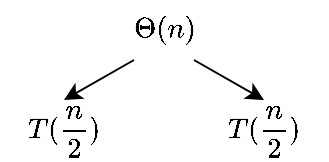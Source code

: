 <mxfile version="16.0.2" type="device" pages="7"><diagram id="eULDcC-PPOYW7Kq7EeA8" name="recursion_1"><mxGraphModel dx="1422" dy="865" grid="1" gridSize="10" guides="1" tooltips="1" connect="1" arrows="1" fold="1" page="1" pageScale="1" pageWidth="827" pageHeight="1169" math="1" shadow="0"><root><mxCell id="0"/><mxCell id="1" parent="0"/><mxCell id="oDyiZOtI8jRvWuQ1-8w3-6" style="rounded=0;orthogonalLoop=1;jettySize=auto;html=1;exitX=0.75;exitY=1;exitDx=0;exitDy=0;entryX=0.5;entryY=0;entryDx=0;entryDy=0;" parent="1" source="oDyiZOtI8jRvWuQ1-8w3-1" target="oDyiZOtI8jRvWuQ1-8w3-3" edge="1"><mxGeometry relative="1" as="geometry"/></mxCell><mxCell id="oDyiZOtI8jRvWuQ1-8w3-7" style="edgeStyle=none;rounded=0;orthogonalLoop=1;jettySize=auto;html=1;exitX=0.25;exitY=1;exitDx=0;exitDy=0;entryX=0.5;entryY=0;entryDx=0;entryDy=0;" parent="1" source="oDyiZOtI8jRvWuQ1-8w3-1" target="oDyiZOtI8jRvWuQ1-8w3-2" edge="1"><mxGeometry relative="1" as="geometry"/></mxCell><mxCell id="oDyiZOtI8jRvWuQ1-8w3-1" value="$$\Theta(n)$$" style="text;html=1;strokeColor=none;fillColor=none;align=center;verticalAlign=middle;whiteSpace=wrap;rounded=0;" parent="1" vertex="1"><mxGeometry x="310" y="90" width="60" height="30" as="geometry"/></mxCell><mxCell id="oDyiZOtI8jRvWuQ1-8w3-2" value="$$T(\frac{n}{2})$$" style="text;html=1;strokeColor=none;fillColor=none;align=center;verticalAlign=middle;whiteSpace=wrap;rounded=0;" parent="1" vertex="1"><mxGeometry x="260" y="140" width="60" height="30" as="geometry"/></mxCell><mxCell id="oDyiZOtI8jRvWuQ1-8w3-3" value="$$T(\frac{n}{2})$$" style="text;html=1;strokeColor=none;fillColor=none;align=center;verticalAlign=middle;whiteSpace=wrap;rounded=0;" parent="1" vertex="1"><mxGeometry x="360" y="140" width="60" height="30" as="geometry"/></mxCell></root></mxGraphModel></diagram><diagram id="kZJt_o7pkf3OucS9Us40" name="recursion_2"><mxGraphModel dx="1422" dy="865" grid="1" gridSize="10" guides="1" tooltips="1" connect="1" arrows="1" fold="1" page="1" pageScale="1" pageWidth="827" pageHeight="1169" math="1" shadow="0"><root><mxCell id="N1FeaQwmTI1S755GZsWO-0"/><mxCell id="N1FeaQwmTI1S755GZsWO-1" parent="N1FeaQwmTI1S755GZsWO-0"/><mxCell id="N1FeaQwmTI1S755GZsWO-2" style="rounded=0;orthogonalLoop=1;jettySize=auto;html=1;exitX=0.75;exitY=1;exitDx=0;exitDy=0;entryX=0.5;entryY=0;entryDx=0;entryDy=0;" parent="N1FeaQwmTI1S755GZsWO-1" source="N1FeaQwmTI1S755GZsWO-4" edge="1"><mxGeometry relative="1" as="geometry"><mxPoint x="390" y="140" as="targetPoint"/></mxGeometry></mxCell><mxCell id="N1FeaQwmTI1S755GZsWO-3" style="edgeStyle=none;rounded=0;orthogonalLoop=1;jettySize=auto;html=1;exitX=0.25;exitY=1;exitDx=0;exitDy=0;entryX=0.5;entryY=0;entryDx=0;entryDy=0;" parent="N1FeaQwmTI1S755GZsWO-1" source="N1FeaQwmTI1S755GZsWO-4" target="N1FeaQwmTI1S755GZsWO-5" edge="1"><mxGeometry relative="1" as="geometry"/></mxCell><mxCell id="N1FeaQwmTI1S755GZsWO-4" value="$$\Theta(n)$$" style="text;html=1;strokeColor=none;fillColor=none;align=center;verticalAlign=middle;whiteSpace=wrap;rounded=0;" parent="N1FeaQwmTI1S755GZsWO-1" vertex="1"><mxGeometry x="310" y="90" width="60" height="30" as="geometry"/></mxCell><mxCell id="N1FeaQwmTI1S755GZsWO-18" style="edgeStyle=none;rounded=0;orthogonalLoop=1;jettySize=auto;html=1;exitX=0.5;exitY=1;exitDx=0;exitDy=0;" parent="N1FeaQwmTI1S755GZsWO-1" source="N1FeaQwmTI1S755GZsWO-5" target="N1FeaQwmTI1S755GZsWO-14" edge="1"><mxGeometry relative="1" as="geometry"/></mxCell><mxCell id="N1FeaQwmTI1S755GZsWO-19" style="edgeStyle=none;rounded=0;orthogonalLoop=1;jettySize=auto;html=1;exitX=0.25;exitY=1;exitDx=0;exitDy=0;entryX=0.5;entryY=0;entryDx=0;entryDy=0;" parent="N1FeaQwmTI1S755GZsWO-1" source="N1FeaQwmTI1S755GZsWO-5" target="N1FeaQwmTI1S755GZsWO-15" edge="1"><mxGeometry relative="1" as="geometry"/></mxCell><mxCell id="N1FeaQwmTI1S755GZsWO-5" value="$$\Theta(\frac{n}{2})$$" style="text;html=1;strokeColor=none;fillColor=none;align=center;verticalAlign=middle;whiteSpace=wrap;rounded=0;" parent="N1FeaQwmTI1S755GZsWO-1" vertex="1"><mxGeometry x="260" y="140" width="60" height="30" as="geometry"/></mxCell><mxCell id="N1FeaQwmTI1S755GZsWO-9" value="$$T(\frac{n}{4})$$" style="text;html=1;strokeColor=none;fillColor=none;align=center;verticalAlign=middle;whiteSpace=wrap;rounded=0;" parent="N1FeaQwmTI1S755GZsWO-1" vertex="1"><mxGeometry x="400" y="200" width="60" height="30" as="geometry"/></mxCell><mxCell id="N1FeaQwmTI1S755GZsWO-16" style="edgeStyle=none;rounded=0;orthogonalLoop=1;jettySize=auto;html=1;exitX=0.5;exitY=1;exitDx=0;exitDy=0;" parent="N1FeaQwmTI1S755GZsWO-1" source="N1FeaQwmTI1S755GZsWO-12" target="N1FeaQwmTI1S755GZsWO-13" edge="1"><mxGeometry relative="1" as="geometry"/></mxCell><mxCell id="N1FeaQwmTI1S755GZsWO-17" style="edgeStyle=none;rounded=0;orthogonalLoop=1;jettySize=auto;html=1;exitX=0.75;exitY=1;exitDx=0;exitDy=0;entryX=0.5;entryY=0;entryDx=0;entryDy=0;" parent="N1FeaQwmTI1S755GZsWO-1" source="N1FeaQwmTI1S755GZsWO-12" target="N1FeaQwmTI1S755GZsWO-9" edge="1"><mxGeometry relative="1" as="geometry"/></mxCell><mxCell id="N1FeaQwmTI1S755GZsWO-12" value="$$\Theta(\frac{n}{2})$$" style="text;html=1;strokeColor=none;fillColor=none;align=center;verticalAlign=middle;whiteSpace=wrap;rounded=0;" parent="N1FeaQwmTI1S755GZsWO-1" vertex="1"><mxGeometry x="360" y="140" width="60" height="30" as="geometry"/></mxCell><mxCell id="N1FeaQwmTI1S755GZsWO-13" value="$$T(\frac{n}{4})$$" style="text;html=1;strokeColor=none;fillColor=none;align=center;verticalAlign=middle;whiteSpace=wrap;rounded=0;" parent="N1FeaQwmTI1S755GZsWO-1" vertex="1"><mxGeometry x="330" y="200" width="60" height="30" as="geometry"/></mxCell><mxCell id="N1FeaQwmTI1S755GZsWO-14" value="$$T(\frac{n}{4})$$" style="text;html=1;strokeColor=none;fillColor=none;align=center;verticalAlign=middle;whiteSpace=wrap;rounded=0;" parent="N1FeaQwmTI1S755GZsWO-1" vertex="1"><mxGeometry x="270" y="200" width="60" height="30" as="geometry"/></mxCell><mxCell id="N1FeaQwmTI1S755GZsWO-15" value="$$T(\frac{n}{4})$$" style="text;html=1;strokeColor=none;fillColor=none;align=center;verticalAlign=middle;whiteSpace=wrap;rounded=0;" parent="N1FeaQwmTI1S755GZsWO-1" vertex="1"><mxGeometry x="200" y="200" width="60" height="30" as="geometry"/></mxCell><mxCell id="N1FeaQwmTI1S755GZsWO-20" value="" style="endArrow=classic;html=1;rounded=0;strokeWidth=5;fillColor=#f8cecc;strokeColor=#b85450;" parent="N1FeaQwmTI1S755GZsWO-1" edge="1"><mxGeometry width="50" height="50" relative="1" as="geometry"><mxPoint x="460" y="80" as="sourcePoint"/><mxPoint x="460" y="190" as="targetPoint"/></mxGeometry></mxCell><mxCell id="N1FeaQwmTI1S755GZsWO-21" value="Each Size Halved" style="edgeLabel;html=1;align=center;verticalAlign=middle;resizable=0;points=[];" parent="N1FeaQwmTI1S755GZsWO-20" vertex="1" connectable="0"><mxGeometry x="-0.467" y="1" relative="1" as="geometry"><mxPoint as="offset"/></mxGeometry></mxCell><mxCell id="N1FeaQwmTI1S755GZsWO-22" value="" style="endArrow=classic;html=1;rounded=0;strokeWidth=5;fillColor=#f8cecc;strokeColor=#b85450;" parent="N1FeaQwmTI1S755GZsWO-1" edge="1"><mxGeometry width="50" height="50" relative="1" as="geometry"><mxPoint x="200" y="80" as="sourcePoint"/><mxPoint x="200" y="200" as="targetPoint"/></mxGeometry></mxCell><mxCell id="N1FeaQwmTI1S755GZsWO-23" value="2x Subprobs" style="edgeLabel;html=1;align=center;verticalAlign=middle;resizable=0;points=[];" parent="N1FeaQwmTI1S755GZsWO-22" vertex="1" connectable="0"><mxGeometry x="-0.467" y="1" relative="1" as="geometry"><mxPoint as="offset"/></mxGeometry></mxCell></root></mxGraphModel></diagram><diagram id="ZpSAIocqtAACPppgu32d" name="recursion_3"><mxGraphModel dx="1422" dy="865" grid="1" gridSize="10" guides="1" tooltips="1" connect="1" arrows="1" fold="1" page="1" pageScale="1" pageWidth="827" pageHeight="1169" math="1" shadow="0"><root><mxCell id="zHwS_ra8HBDG2guhOytD-0"/><mxCell id="zHwS_ra8HBDG2guhOytD-1" parent="zHwS_ra8HBDG2guhOytD-0"/><mxCell id="zHwS_ra8HBDG2guhOytD-2" style="rounded=0;orthogonalLoop=1;jettySize=auto;html=1;exitX=0.75;exitY=1;exitDx=0;exitDy=0;entryX=0.5;entryY=0;entryDx=0;entryDy=0;" parent="zHwS_ra8HBDG2guhOytD-1" source="zHwS_ra8HBDG2guhOytD-4" edge="1"><mxGeometry relative="1" as="geometry"><mxPoint x="390" y="140" as="targetPoint"/></mxGeometry></mxCell><mxCell id="zHwS_ra8HBDG2guhOytD-3" style="edgeStyle=none;rounded=0;orthogonalLoop=1;jettySize=auto;html=1;exitX=0.25;exitY=1;exitDx=0;exitDy=0;entryX=0.5;entryY=0;entryDx=0;entryDy=0;" parent="zHwS_ra8HBDG2guhOytD-1" source="zHwS_ra8HBDG2guhOytD-4" target="zHwS_ra8HBDG2guhOytD-7" edge="1"><mxGeometry relative="1" as="geometry"/></mxCell><mxCell id="zHwS_ra8HBDG2guhOytD-45" style="edgeStyle=none;rounded=0;jumpSize=1;orthogonalLoop=1;jettySize=auto;html=1;exitX=1;exitY=0.5;exitDx=0;exitDy=0;entryX=0;entryY=0.5;entryDx=0;entryDy=0;fontSize=10;fontColor=#FF3333;strokeWidth=1;dashed=1;fillColor=#f8cecc;strokeColor=#b85450;" parent="zHwS_ra8HBDG2guhOytD-1" source="zHwS_ra8HBDG2guhOytD-4" target="zHwS_ra8HBDG2guhOytD-39" edge="1"><mxGeometry relative="1" as="geometry"/></mxCell><mxCell id="zHwS_ra8HBDG2guhOytD-4" value="$$\Theta(n)$$" style="text;html=1;strokeColor=none;fillColor=none;align=center;verticalAlign=middle;whiteSpace=wrap;rounded=0;" parent="zHwS_ra8HBDG2guhOytD-1" vertex="1"><mxGeometry x="320" y="90" width="30" height="30" as="geometry"/></mxCell><mxCell id="zHwS_ra8HBDG2guhOytD-5" style="edgeStyle=none;rounded=0;orthogonalLoop=1;jettySize=auto;html=1;exitX=0.5;exitY=1;exitDx=0;exitDy=0;" parent="zHwS_ra8HBDG2guhOytD-1" source="zHwS_ra8HBDG2guhOytD-7" target="zHwS_ra8HBDG2guhOytD-13" edge="1"><mxGeometry relative="1" as="geometry"/></mxCell><mxCell id="zHwS_ra8HBDG2guhOytD-6" style="edgeStyle=none;rounded=0;orthogonalLoop=1;jettySize=auto;html=1;exitX=0.25;exitY=1;exitDx=0;exitDy=0;entryX=0.5;entryY=0;entryDx=0;entryDy=0;" parent="zHwS_ra8HBDG2guhOytD-1" source="zHwS_ra8HBDG2guhOytD-7" target="zHwS_ra8HBDG2guhOytD-14" edge="1"><mxGeometry relative="1" as="geometry"/></mxCell><mxCell id="zHwS_ra8HBDG2guhOytD-7" value="$$\Theta(\frac{n}{2})$$" style="text;html=1;strokeColor=none;fillColor=none;align=center;verticalAlign=middle;whiteSpace=wrap;rounded=0;" parent="zHwS_ra8HBDG2guhOytD-1" vertex="1"><mxGeometry x="260" y="140" width="60" height="30" as="geometry"/></mxCell><mxCell id="zHwS_ra8HBDG2guhOytD-47" style="edgeStyle=none;rounded=0;jumpSize=1;orthogonalLoop=1;jettySize=auto;html=1;exitX=1;exitY=0.5;exitDx=0;exitDy=0;entryX=-0.073;entryY=0.52;entryDx=0;entryDy=0;entryPerimeter=0;dashed=1;fontSize=10;fontColor=#FF3333;strokeWidth=1;strokeColor=#b85450;fillColor=#f8cecc;" parent="zHwS_ra8HBDG2guhOytD-1" source="zHwS_ra8HBDG2guhOytD-8" target="zHwS_ra8HBDG2guhOytD-41" edge="1"><mxGeometry relative="1" as="geometry"/></mxCell><mxCell id="zHwS_ra8HBDG2guhOytD-8" value="$$T(\frac{n}{4})$$" style="text;html=1;strokeColor=none;fillColor=none;align=center;verticalAlign=middle;whiteSpace=wrap;rounded=0;" parent="zHwS_ra8HBDG2guhOytD-1" vertex="1"><mxGeometry x="400" y="200" width="60" height="30" as="geometry"/></mxCell><mxCell id="zHwS_ra8HBDG2guhOytD-9" style="edgeStyle=none;rounded=0;orthogonalLoop=1;jettySize=auto;html=1;exitX=0.5;exitY=1;exitDx=0;exitDy=0;" parent="zHwS_ra8HBDG2guhOytD-1" source="zHwS_ra8HBDG2guhOytD-11" target="zHwS_ra8HBDG2guhOytD-12" edge="1"><mxGeometry relative="1" as="geometry"/></mxCell><mxCell id="zHwS_ra8HBDG2guhOytD-10" style="edgeStyle=none;rounded=0;orthogonalLoop=1;jettySize=auto;html=1;exitX=0.75;exitY=1;exitDx=0;exitDy=0;entryX=0.5;entryY=0;entryDx=0;entryDy=0;" parent="zHwS_ra8HBDG2guhOytD-1" source="zHwS_ra8HBDG2guhOytD-11" target="zHwS_ra8HBDG2guhOytD-8" edge="1"><mxGeometry relative="1" as="geometry"/></mxCell><mxCell id="zHwS_ra8HBDG2guhOytD-46" style="edgeStyle=none;rounded=0;jumpSize=1;orthogonalLoop=1;jettySize=auto;html=1;exitX=1;exitY=0.25;exitDx=0;exitDy=0;entryX=0;entryY=0.5;entryDx=0;entryDy=0;dashed=1;fontSize=10;fontColor=#FF3333;strokeWidth=1;strokeColor=#b85450;fillColor=#f8cecc;" parent="zHwS_ra8HBDG2guhOytD-1" source="zHwS_ra8HBDG2guhOytD-11" target="zHwS_ra8HBDG2guhOytD-40" edge="1"><mxGeometry relative="1" as="geometry"/></mxCell><mxCell id="zHwS_ra8HBDG2guhOytD-11" value="$$\Theta(\frac{n}{2})$$" style="text;html=1;strokeColor=none;fillColor=none;align=center;verticalAlign=middle;whiteSpace=wrap;rounded=0;" parent="zHwS_ra8HBDG2guhOytD-1" vertex="1"><mxGeometry x="360" y="140" width="60" height="30" as="geometry"/></mxCell><mxCell id="zHwS_ra8HBDG2guhOytD-12" value="$$T(\frac{n}{4})$$" style="text;html=1;strokeColor=none;fillColor=none;align=center;verticalAlign=middle;whiteSpace=wrap;rounded=0;" parent="zHwS_ra8HBDG2guhOytD-1" vertex="1"><mxGeometry x="330" y="200" width="60" height="30" as="geometry"/></mxCell><mxCell id="zHwS_ra8HBDG2guhOytD-13" value="$$T(\frac{n}{4})$$" style="text;html=1;strokeColor=none;fillColor=none;align=center;verticalAlign=middle;whiteSpace=wrap;rounded=0;" parent="zHwS_ra8HBDG2guhOytD-1" vertex="1"><mxGeometry x="270" y="200" width="60" height="30" as="geometry"/></mxCell><mxCell id="zHwS_ra8HBDG2guhOytD-14" value="$$T(\frac{n}{4})$$" style="text;html=1;strokeColor=none;fillColor=none;align=center;verticalAlign=middle;whiteSpace=wrap;rounded=0;" parent="zHwS_ra8HBDG2guhOytD-1" vertex="1"><mxGeometry x="200" y="200" width="60" height="30" as="geometry"/></mxCell><mxCell id="zHwS_ra8HBDG2guhOytD-19" value="" style="endArrow=none;dashed=1;html=1;dashPattern=1 3;strokeWidth=2;rounded=0;entryX=0.25;entryY=1;entryDx=0;entryDy=0;exitX=0.5;exitY=0;exitDx=0;exitDy=0;" parent="zHwS_ra8HBDG2guhOytD-1" source="zHwS_ra8HBDG2guhOytD-27" target="zHwS_ra8HBDG2guhOytD-14" edge="1"><mxGeometry width="50" height="50" relative="1" as="geometry"><mxPoint x="210" y="260" as="sourcePoint"/><mxPoint x="200" y="240" as="targetPoint"/></mxGeometry></mxCell><mxCell id="zHwS_ra8HBDG2guhOytD-20" value="" style="endArrow=none;dashed=1;html=1;dashPattern=1 3;strokeWidth=2;rounded=0;entryX=0.304;entryY=0.965;entryDx=0;entryDy=0;entryPerimeter=0;" parent="zHwS_ra8HBDG2guhOytD-1" source="zHwS_ra8HBDG2guhOytD-29" target="zHwS_ra8HBDG2guhOytD-13" edge="1"><mxGeometry width="50" height="50" relative="1" as="geometry"><mxPoint x="280" y="260" as="sourcePoint"/><mxPoint x="280" y="240" as="targetPoint"/></mxGeometry></mxCell><mxCell id="zHwS_ra8HBDG2guhOytD-21" value="" style="endArrow=none;dashed=1;html=1;dashPattern=1 3;strokeWidth=2;rounded=0;entryX=0.304;entryY=0.981;entryDx=0;entryDy=0;entryPerimeter=0;" parent="zHwS_ra8HBDG2guhOytD-1" target="zHwS_ra8HBDG2guhOytD-12" edge="1"><mxGeometry width="50" height="50" relative="1" as="geometry"><mxPoint x="340" y="260" as="sourcePoint"/><mxPoint x="298.24" y="238.95" as="targetPoint"/></mxGeometry></mxCell><mxCell id="zHwS_ra8HBDG2guhOytD-22" value="" style="endArrow=none;dashed=1;html=1;dashPattern=1 3;strokeWidth=2;rounded=0;entryX=0.25;entryY=1;entryDx=0;entryDy=0;exitX=0.5;exitY=0;exitDx=0;exitDy=0;" parent="zHwS_ra8HBDG2guhOytD-1" source="zHwS_ra8HBDG2guhOytD-31" target="zHwS_ra8HBDG2guhOytD-8" edge="1"><mxGeometry width="50" height="50" relative="1" as="geometry"><mxPoint x="410" y="260" as="sourcePoint"/><mxPoint x="358.24" y="239.43" as="targetPoint"/></mxGeometry></mxCell><mxCell id="zHwS_ra8HBDG2guhOytD-23" value="" style="endArrow=none;dashed=1;html=1;dashPattern=1 3;strokeWidth=2;rounded=0;entryX=0.75;entryY=1;entryDx=0;entryDy=0;exitX=0.5;exitY=0;exitDx=0;exitDy=0;" parent="zHwS_ra8HBDG2guhOytD-1" source="zHwS_ra8HBDG2guhOytD-32" target="zHwS_ra8HBDG2guhOytD-8" edge="1"><mxGeometry width="50" height="50" relative="1" as="geometry"><mxPoint x="450" y="260" as="sourcePoint"/><mxPoint x="425" y="240" as="targetPoint"/></mxGeometry></mxCell><mxCell id="zHwS_ra8HBDG2guhOytD-24" value="" style="endArrow=none;dashed=1;html=1;dashPattern=1 3;strokeWidth=2;rounded=0;entryX=0.75;entryY=1;entryDx=0;entryDy=0;exitX=0.5;exitY=0;exitDx=0;exitDy=0;" parent="zHwS_ra8HBDG2guhOytD-1" source="zHwS_ra8HBDG2guhOytD-30" target="zHwS_ra8HBDG2guhOytD-12" edge="1"><mxGeometry width="50" height="50" relative="1" as="geometry"><mxPoint x="380" y="260" as="sourcePoint"/><mxPoint x="455" y="240" as="targetPoint"/></mxGeometry></mxCell><mxCell id="zHwS_ra8HBDG2guhOytD-25" value="" style="endArrow=none;dashed=1;html=1;dashPattern=1 3;strokeWidth=2;rounded=0;entryX=0.75;entryY=1;entryDx=0;entryDy=0;" parent="zHwS_ra8HBDG2guhOytD-1" target="zHwS_ra8HBDG2guhOytD-13" edge="1"><mxGeometry width="50" height="50" relative="1" as="geometry"><mxPoint x="320" y="260" as="sourcePoint"/><mxPoint x="385" y="240" as="targetPoint"/></mxGeometry></mxCell><mxCell id="zHwS_ra8HBDG2guhOytD-26" value="" style="endArrow=none;dashed=1;html=1;dashPattern=1 3;strokeWidth=2;rounded=0;entryX=0.75;entryY=1;entryDx=0;entryDy=0;exitX=0.5;exitY=0;exitDx=0;exitDy=0;" parent="zHwS_ra8HBDG2guhOytD-1" source="zHwS_ra8HBDG2guhOytD-28" target="zHwS_ra8HBDG2guhOytD-14" edge="1"><mxGeometry width="50" height="50" relative="1" as="geometry"><mxPoint x="250" y="260" as="sourcePoint"/><mxPoint x="325.0" y="240" as="targetPoint"/></mxGeometry></mxCell><mxCell id="zHwS_ra8HBDG2guhOytD-27" value="&lt;font style=&quot;font-size: 10px&quot;&gt;$$\Theta(1)$$&lt;/font&gt;" style="text;html=1;strokeColor=none;fillColor=none;align=center;verticalAlign=middle;whiteSpace=wrap;rounded=0;" parent="zHwS_ra8HBDG2guhOytD-1" vertex="1"><mxGeometry x="170" y="270" width="30" height="20" as="geometry"/></mxCell><mxCell id="zHwS_ra8HBDG2guhOytD-28" value="&lt;font style=&quot;font-size: 10px&quot;&gt;$$\Theta(1)$$&lt;/font&gt;" style="text;html=1;strokeColor=none;fillColor=none;align=center;verticalAlign=middle;whiteSpace=wrap;rounded=0;" parent="zHwS_ra8HBDG2guhOytD-1" vertex="1"><mxGeometry x="220" y="270" width="30" height="20" as="geometry"/></mxCell><mxCell id="zHwS_ra8HBDG2guhOytD-29" value="&lt;font style=&quot;font-size: 10px&quot;&gt;$$\Theta(1)$$&lt;/font&gt;" style="text;html=1;strokeColor=none;fillColor=none;align=center;verticalAlign=middle;whiteSpace=wrap;rounded=0;" parent="zHwS_ra8HBDG2guhOytD-1" vertex="1"><mxGeometry x="270" y="270" width="30" height="20" as="geometry"/></mxCell><mxCell id="zHwS_ra8HBDG2guhOytD-30" value="&lt;font style=&quot;font-size: 10px&quot;&gt;$$\Theta(1)$$&lt;/font&gt;" style="text;html=1;strokeColor=none;fillColor=none;align=center;verticalAlign=middle;whiteSpace=wrap;rounded=0;" parent="zHwS_ra8HBDG2guhOytD-1" vertex="1"><mxGeometry x="360" y="270" width="30" height="20" as="geometry"/></mxCell><mxCell id="zHwS_ra8HBDG2guhOytD-31" value="&lt;font style=&quot;font-size: 10px&quot;&gt;$$\Theta(1)$$&lt;/font&gt;" style="text;html=1;strokeColor=none;fillColor=none;align=center;verticalAlign=middle;whiteSpace=wrap;rounded=0;" parent="zHwS_ra8HBDG2guhOytD-1" vertex="1"><mxGeometry x="400" y="270" width="30" height="20" as="geometry"/></mxCell><mxCell id="zHwS_ra8HBDG2guhOytD-48" style="edgeStyle=none;rounded=0;jumpSize=1;orthogonalLoop=1;jettySize=auto;html=1;exitX=1;exitY=0.25;exitDx=0;exitDy=0;entryX=0;entryY=0.5;entryDx=0;entryDy=0;dashed=1;fontSize=10;fontColor=#FF3333;strokeWidth=1;strokeColor=#b85450;fillColor=#f8cecc;" parent="zHwS_ra8HBDG2guhOytD-1" source="zHwS_ra8HBDG2guhOytD-32" target="zHwS_ra8HBDG2guhOytD-42" edge="1"><mxGeometry relative="1" as="geometry"/></mxCell><mxCell id="zHwS_ra8HBDG2guhOytD-32" value="&lt;font style=&quot;font-size: 10px&quot;&gt;$$\Theta(1)$$&lt;/font&gt;" style="text;html=1;strokeColor=none;fillColor=none;align=center;verticalAlign=middle;whiteSpace=wrap;rounded=0;" parent="zHwS_ra8HBDG2guhOytD-1" vertex="1"><mxGeometry x="450" y="270" width="30" height="20" as="geometry"/></mxCell><mxCell id="zHwS_ra8HBDG2guhOytD-33" value="" style="endArrow=none;dashed=1;html=1;dashPattern=1 3;strokeWidth=2;rounded=0;fontSize=10;entryX=0;entryY=0.5;entryDx=0;entryDy=0;exitX=1;exitY=0.5;exitDx=0;exitDy=0;" parent="zHwS_ra8HBDG2guhOytD-1" source="zHwS_ra8HBDG2guhOytD-29" target="zHwS_ra8HBDG2guhOytD-30" edge="1"><mxGeometry width="50" height="50" relative="1" as="geometry"><mxPoint x="315" y="340" as="sourcePoint"/><mxPoint x="365" y="290" as="targetPoint"/></mxGeometry></mxCell><mxCell id="zHwS_ra8HBDG2guhOytD-35" value="" style="endArrow=classic;startArrow=classic;html=1;rounded=0;fontSize=10;strokeWidth=5;fillColor=#f8cecc;strokeColor=#b85450;" parent="zHwS_ra8HBDG2guhOytD-1" edge="1"><mxGeometry width="50" height="50" relative="1" as="geometry"><mxPoint x="160" y="280" as="sourcePoint"/><mxPoint x="160" y="100" as="targetPoint"/></mxGeometry></mxCell><mxCell id="zHwS_ra8HBDG2guhOytD-36" value="height: $$lgn$$" style="edgeLabel;html=1;align=center;verticalAlign=middle;resizable=0;points=[];fontSize=10;fontColor=#FF3333;" parent="zHwS_ra8HBDG2guhOytD-35" vertex="1" connectable="0"><mxGeometry x="0.88" y="-1" relative="1" as="geometry"><mxPoint y="59" as="offset"/></mxGeometry></mxCell><mxCell id="zHwS_ra8HBDG2guhOytD-37" value="" style="endArrow=classic;startArrow=classic;html=1;rounded=0;fontSize=10;strokeWidth=5;fillColor=#f8cecc;strokeColor=#b85450;" parent="zHwS_ra8HBDG2guhOytD-1" edge="1"><mxGeometry width="50" height="50" relative="1" as="geometry"><mxPoint x="170" y="300" as="sourcePoint"/><mxPoint x="480" y="300" as="targetPoint"/></mxGeometry></mxCell><mxCell id="zHwS_ra8HBDG2guhOytD-38" value="leaf count: $$2^{lgn}=n$$" style="edgeLabel;html=1;align=center;verticalAlign=middle;resizable=0;points=[];fontSize=10;fontColor=#FF3333;" parent="zHwS_ra8HBDG2guhOytD-37" vertex="1" connectable="0"><mxGeometry x="0.88" y="-1" relative="1" as="geometry"><mxPoint x="-142" y="29" as="offset"/></mxGeometry></mxCell><mxCell id="zHwS_ra8HBDG2guhOytD-39" value="$$\Theta(n)$$" style="text;html=1;strokeColor=none;fillColor=none;align=center;verticalAlign=middle;whiteSpace=wrap;rounded=0;fontColor=#FF3333;fontSize=10;" parent="zHwS_ra8HBDG2guhOytD-1" vertex="1"><mxGeometry x="500" y="90" width="30" height="30" as="geometry"/></mxCell><mxCell id="zHwS_ra8HBDG2guhOytD-40" value="$$\Theta(n)$$" style="text;html=1;strokeColor=none;fillColor=none;align=center;verticalAlign=middle;whiteSpace=wrap;rounded=0;fontColor=#FF3333;fontSize=10;" parent="zHwS_ra8HBDG2guhOytD-1" vertex="1"><mxGeometry x="500" y="130" width="30" height="30" as="geometry"/></mxCell><mxCell id="zHwS_ra8HBDG2guhOytD-41" value="$$\Theta(n)$$" style="text;html=1;strokeColor=none;fillColor=none;align=center;verticalAlign=middle;whiteSpace=wrap;rounded=0;fontColor=#FF3333;fontSize=10;" parent="zHwS_ra8HBDG2guhOytD-1" vertex="1"><mxGeometry x="500" y="200" width="30" height="30" as="geometry"/></mxCell><mxCell id="zHwS_ra8HBDG2guhOytD-42" value="$$\Theta(n)$$" style="text;html=1;strokeColor=none;fillColor=none;align=center;verticalAlign=middle;whiteSpace=wrap;rounded=0;fontColor=#FF3333;fontSize=10;" parent="zHwS_ra8HBDG2guhOytD-1" vertex="1"><mxGeometry x="500" y="260" width="30" height="30" as="geometry"/></mxCell><mxCell id="zHwS_ra8HBDG2guhOytD-49" value="Total: $$\Theta(n)*lgn&lt;br&gt;=\Theta(nlgn)$$" style="text;html=1;strokeColor=none;fillColor=none;align=center;verticalAlign=middle;whiteSpace=wrap;rounded=0;fontSize=10;fontColor=#FF3333;" parent="zHwS_ra8HBDG2guhOytD-1" vertex="1"><mxGeometry x="390" y="310" width="140" height="60" as="geometry"/></mxCell></root></mxGraphModel></diagram><diagram id="-k6PhoyuYZkSEo_7qWQ8" name="recursion_4"><mxGraphModel dx="677" dy="412" grid="1" gridSize="10" guides="1" tooltips="1" connect="1" arrows="1" fold="1" page="1" pageScale="1" pageWidth="827" pageHeight="1169" math="1" shadow="0"><root><mxCell id="u7ecLIVtOILaZOYrICnE-0"/><mxCell id="u7ecLIVtOILaZOYrICnE-1" parent="u7ecLIVtOILaZOYrICnE-0"/><mxCell id="u7ecLIVtOILaZOYrICnE-2" style="rounded=0;orthogonalLoop=1;jettySize=auto;html=1;exitX=0.75;exitY=1;exitDx=0;exitDy=0;entryX=0.5;entryY=0;entryDx=0;entryDy=0;" edge="1" parent="u7ecLIVtOILaZOYrICnE-1" source="u7ecLIVtOILaZOYrICnE-5"><mxGeometry relative="1" as="geometry"><mxPoint x="390" y="140" as="targetPoint"/></mxGeometry></mxCell><mxCell id="u7ecLIVtOILaZOYrICnE-3" style="edgeStyle=none;rounded=0;orthogonalLoop=1;jettySize=auto;html=1;exitX=0.25;exitY=1;exitDx=0;exitDy=0;entryX=0.5;entryY=0;entryDx=0;entryDy=0;" edge="1" parent="u7ecLIVtOILaZOYrICnE-1" source="u7ecLIVtOILaZOYrICnE-5" target="u7ecLIVtOILaZOYrICnE-8"><mxGeometry relative="1" as="geometry"/></mxCell><mxCell id="u7ecLIVtOILaZOYrICnE-5" value="$$T(n)=n^2$$" style="text;html=1;strokeColor=none;fillColor=none;align=center;verticalAlign=middle;whiteSpace=wrap;rounded=0;" vertex="1" parent="u7ecLIVtOILaZOYrICnE-1"><mxGeometry x="320" y="90" width="30" height="30" as="geometry"/></mxCell><mxCell id="u7ecLIVtOILaZOYrICnE-8" value="$$T(\frac{n}{4})$$" style="text;html=1;strokeColor=none;fillColor=none;align=center;verticalAlign=middle;whiteSpace=wrap;rounded=0;" vertex="1" parent="u7ecLIVtOILaZOYrICnE-1"><mxGeometry x="260" y="140" width="60" height="30" as="geometry"/></mxCell><mxCell id="u7ecLIVtOILaZOYrICnE-14" value="$$T(\frac{n}{2})$$" style="text;html=1;strokeColor=none;fillColor=none;align=center;verticalAlign=middle;whiteSpace=wrap;rounded=0;" vertex="1" parent="u7ecLIVtOILaZOYrICnE-1"><mxGeometry x="360" y="140" width="60" height="30" as="geometry"/></mxCell><mxCell id="u7ecLIVtOILaZOYrICnE-43" style="rounded=0;orthogonalLoop=1;jettySize=auto;html=1;exitX=0.75;exitY=1;exitDx=0;exitDy=0;entryX=0.5;entryY=0;entryDx=0;entryDy=0;" edge="1" parent="u7ecLIVtOILaZOYrICnE-1" source="u7ecLIVtOILaZOYrICnE-45"><mxGeometry relative="1" as="geometry"><mxPoint x="390" y="250" as="targetPoint"/></mxGeometry></mxCell><mxCell id="u7ecLIVtOILaZOYrICnE-44" style="edgeStyle=none;rounded=0;orthogonalLoop=1;jettySize=auto;html=1;exitX=0.25;exitY=1;exitDx=0;exitDy=0;entryX=0.5;entryY=0;entryDx=0;entryDy=0;" edge="1" parent="u7ecLIVtOILaZOYrICnE-1" source="u7ecLIVtOILaZOYrICnE-45" target="u7ecLIVtOILaZOYrICnE-46"><mxGeometry relative="1" as="geometry"/></mxCell><mxCell id="u7ecLIVtOILaZOYrICnE-45" value="$$n^2$$" style="text;html=1;strokeColor=none;fillColor=none;align=center;verticalAlign=middle;whiteSpace=wrap;rounded=0;" vertex="1" parent="u7ecLIVtOILaZOYrICnE-1"><mxGeometry x="320" y="200" width="30" height="30" as="geometry"/></mxCell><mxCell id="u7ecLIVtOILaZOYrICnE-46" value="$$(\frac{n}{4})^2$$" style="text;html=1;strokeColor=none;fillColor=none;align=center;verticalAlign=middle;whiteSpace=wrap;rounded=0;" vertex="1" parent="u7ecLIVtOILaZOYrICnE-1"><mxGeometry x="260" y="250" width="60" height="30" as="geometry"/></mxCell><mxCell id="u7ecLIVtOILaZOYrICnE-48" value="$$(\frac{n}{2})^2$$" style="text;html=1;strokeColor=none;fillColor=none;align=center;verticalAlign=middle;whiteSpace=wrap;rounded=0;" vertex="1" parent="u7ecLIVtOILaZOYrICnE-1"><mxGeometry x="360" y="250" width="60" height="30" as="geometry"/></mxCell><mxCell id="u7ecLIVtOILaZOYrICnE-49" value="" style="shape=flexArrow;endArrow=classic;html=1;rounded=0;entryX=0.5;entryY=0;entryDx=0;entryDy=0;" edge="1" parent="u7ecLIVtOILaZOYrICnE-1" target="u7ecLIVtOILaZOYrICnE-45"><mxGeometry width="50" height="50" relative="1" as="geometry"><mxPoint x="335" y="160" as="sourcePoint"/><mxPoint x="334.76" y="190" as="targetPoint"/></mxGeometry></mxCell></root></mxGraphModel></diagram><diagram id="Oe17CpspWR4fYBdk5XW0" name="recursion_5"><mxGraphModel dx="474" dy="288" grid="1" gridSize="10" guides="1" tooltips="1" connect="1" arrows="1" fold="1" page="1" pageScale="1" pageWidth="827" pageHeight="1169" math="1" shadow="0"><root><mxCell id="pkc63THd6ydkJsZOZMl6-0"/><mxCell id="pkc63THd6ydkJsZOZMl6-1" parent="pkc63THd6ydkJsZOZMl6-0"/><mxCell id="pkc63THd6ydkJsZOZMl6-2" style="rounded=0;orthogonalLoop=1;jettySize=auto;html=1;exitX=0.75;exitY=1;exitDx=0;exitDy=0;" edge="1" parent="pkc63THd6ydkJsZOZMl6-1" source="pkc63THd6ydkJsZOZMl6-4"><mxGeometry relative="1" as="geometry"><mxPoint x="390" y="250" as="targetPoint"/></mxGeometry></mxCell><mxCell id="pkc63THd6ydkJsZOZMl6-3" style="edgeStyle=none;rounded=0;orthogonalLoop=1;jettySize=auto;html=1;exitX=0.25;exitY=1;exitDx=0;exitDy=0;entryX=0.5;entryY=0;entryDx=0;entryDy=0;" edge="1" parent="pkc63THd6ydkJsZOZMl6-1" source="pkc63THd6ydkJsZOZMl6-4" target="pkc63THd6ydkJsZOZMl6-5"><mxGeometry relative="1" as="geometry"/></mxCell><mxCell id="pkc63THd6ydkJsZOZMl6-4" value="$$n^2$$" style="text;html=1;strokeColor=none;fillColor=none;align=center;verticalAlign=middle;whiteSpace=wrap;rounded=0;" vertex="1" parent="pkc63THd6ydkJsZOZMl6-1"><mxGeometry x="320" y="200" width="30" height="30" as="geometry"/></mxCell><mxCell id="pkc63THd6ydkJsZOZMl6-5" value="$$(\frac{n}{4})^2$$" style="text;html=1;strokeColor=none;fillColor=none;align=center;verticalAlign=middle;whiteSpace=wrap;rounded=0;" vertex="1" parent="pkc63THd6ydkJsZOZMl6-1"><mxGeometry x="260" y="250" width="60" height="30" as="geometry"/></mxCell><mxCell id="pkc63THd6ydkJsZOZMl6-6" value="$$(\frac{n}{2})^2$$" style="text;html=1;strokeColor=none;fillColor=none;align=center;verticalAlign=middle;whiteSpace=wrap;rounded=0;" vertex="1" parent="pkc63THd6ydkJsZOZMl6-1"><mxGeometry x="360" y="250" width="60" height="30" as="geometry"/></mxCell><mxCell id="pkc63THd6ydkJsZOZMl6-7" style="rounded=0;orthogonalLoop=1;jettySize=auto;html=1;exitX=0.75;exitY=1;exitDx=0;exitDy=0;entryX=0.5;entryY=0;entryDx=0;entryDy=0;" edge="1" parent="pkc63THd6ydkJsZOZMl6-1" source="pkc63THd6ydkJsZOZMl6-5" target="pkc63THd6ydkJsZOZMl6-11"><mxGeometry relative="1" as="geometry"><mxPoint x="340" y="310" as="targetPoint"/><mxPoint x="292.5" y="290" as="sourcePoint"/></mxGeometry></mxCell><mxCell id="pkc63THd6ydkJsZOZMl6-8" style="edgeStyle=none;rounded=0;orthogonalLoop=1;jettySize=auto;html=1;exitX=0.25;exitY=1;exitDx=0;exitDy=0;entryX=0.5;entryY=0;entryDx=0;entryDy=0;" edge="1" parent="pkc63THd6ydkJsZOZMl6-1" source="pkc63THd6ydkJsZOZMl6-5" target="pkc63THd6ydkJsZOZMl6-10"><mxGeometry relative="1" as="geometry"><mxPoint x="277.5" y="290" as="sourcePoint"/></mxGeometry></mxCell><mxCell id="pkc63THd6ydkJsZOZMl6-10" value="$$T(\frac{n}{16})$$" style="text;html=1;strokeColor=none;fillColor=none;align=center;verticalAlign=middle;whiteSpace=wrap;rounded=0;" vertex="1" parent="pkc63THd6ydkJsZOZMl6-1"><mxGeometry x="230" y="310" width="60" height="30" as="geometry"/></mxCell><mxCell id="pkc63THd6ydkJsZOZMl6-11" value="$$T(\frac{n}{8})$$" style="text;html=1;strokeColor=none;fillColor=none;align=center;verticalAlign=middle;whiteSpace=wrap;rounded=0;" vertex="1" parent="pkc63THd6ydkJsZOZMl6-1"><mxGeometry x="280" y="310" width="60" height="30" as="geometry"/></mxCell><mxCell id="pkc63THd6ydkJsZOZMl6-17" style="rounded=0;orthogonalLoop=1;jettySize=auto;html=1;exitX=0.75;exitY=1;exitDx=0;exitDy=0;entryX=0.5;entryY=0;entryDx=0;entryDy=0;" edge="1" parent="pkc63THd6ydkJsZOZMl6-1" target="pkc63THd6ydkJsZOZMl6-22" source="pkc63THd6ydkJsZOZMl6-6"><mxGeometry relative="1" as="geometry"><mxPoint x="420" y="310" as="targetPoint"/><mxPoint x="455" y="330" as="sourcePoint"/></mxGeometry></mxCell><mxCell id="pkc63THd6ydkJsZOZMl6-18" style="edgeStyle=none;rounded=0;orthogonalLoop=1;jettySize=auto;html=1;exitX=0.25;exitY=1;exitDx=0;exitDy=0;entryX=0.5;entryY=0;entryDx=0;entryDy=0;" edge="1" parent="pkc63THd6ydkJsZOZMl6-1" target="pkc63THd6ydkJsZOZMl6-21" source="pkc63THd6ydkJsZOZMl6-6"><mxGeometry relative="1" as="geometry"><mxPoint x="425" y="330" as="sourcePoint"/><mxPoint x="370" y="310" as="targetPoint"/></mxGeometry></mxCell><mxCell id="pkc63THd6ydkJsZOZMl6-21" value="$$T(\frac{n}{8})$$" style="text;html=1;strokeColor=none;fillColor=none;align=center;verticalAlign=middle;whiteSpace=wrap;rounded=0;" vertex="1" parent="pkc63THd6ydkJsZOZMl6-1"><mxGeometry x="340" y="310" width="60" height="30" as="geometry"/></mxCell><mxCell id="pkc63THd6ydkJsZOZMl6-22" value="$$T(\frac{n}{4})$$" style="text;html=1;strokeColor=none;fillColor=none;align=center;verticalAlign=middle;whiteSpace=wrap;rounded=0;" vertex="1" parent="pkc63THd6ydkJsZOZMl6-1"><mxGeometry x="390" y="310" width="60" height="30" as="geometry"/></mxCell></root></mxGraphModel></diagram><diagram id="35-wSzO0Lcu0ZGsSuXyv" name="recursion_6"><mxGraphModel dx="677" dy="412" grid="1" gridSize="10" guides="1" tooltips="1" connect="1" arrows="1" fold="1" page="1" pageScale="1" pageWidth="827" pageHeight="1169" math="1" shadow="0"><root><mxCell id="CeMSwtuRel8RMs26RU0O-0"/><mxCell id="CeMSwtuRel8RMs26RU0O-1" parent="CeMSwtuRel8RMs26RU0O-0"/><mxCell id="CeMSwtuRel8RMs26RU0O-2" style="rounded=0;orthogonalLoop=1;jettySize=auto;html=1;exitX=0.75;exitY=1;exitDx=0;exitDy=0;" edge="1" parent="CeMSwtuRel8RMs26RU0O-1" source="CeMSwtuRel8RMs26RU0O-4"><mxGeometry relative="1" as="geometry"><mxPoint x="390" y="250" as="targetPoint"/></mxGeometry></mxCell><mxCell id="CeMSwtuRel8RMs26RU0O-3" style="edgeStyle=none;rounded=0;orthogonalLoop=1;jettySize=auto;html=1;exitX=0.25;exitY=1;exitDx=0;exitDy=0;entryX=0.5;entryY=0;entryDx=0;entryDy=0;" edge="1" parent="CeMSwtuRel8RMs26RU0O-1" source="CeMSwtuRel8RMs26RU0O-4" target="CeMSwtuRel8RMs26RU0O-5"><mxGeometry relative="1" as="geometry"/></mxCell><mxCell id="CeMSwtuRel8RMs26RU0O-4" value="$$n^2$$" style="text;html=1;strokeColor=none;fillColor=none;align=center;verticalAlign=middle;whiteSpace=wrap;rounded=0;" vertex="1" parent="CeMSwtuRel8RMs26RU0O-1"><mxGeometry x="320" y="200" width="30" height="30" as="geometry"/></mxCell><mxCell id="CeMSwtuRel8RMs26RU0O-5" value="$$(\frac{n}{4})^2$$" style="text;html=1;strokeColor=none;fillColor=none;align=center;verticalAlign=middle;whiteSpace=wrap;rounded=0;" vertex="1" parent="CeMSwtuRel8RMs26RU0O-1"><mxGeometry x="260" y="250" width="60" height="30" as="geometry"/></mxCell><mxCell id="CeMSwtuRel8RMs26RU0O-6" value="$$(\frac{n}{2})^2$$" style="text;html=1;strokeColor=none;fillColor=none;align=center;verticalAlign=middle;whiteSpace=wrap;rounded=0;" vertex="1" parent="CeMSwtuRel8RMs26RU0O-1"><mxGeometry x="360" y="250" width="60" height="30" as="geometry"/></mxCell><mxCell id="CeMSwtuRel8RMs26RU0O-7" style="rounded=0;orthogonalLoop=1;jettySize=auto;html=1;exitX=0.75;exitY=1;exitDx=0;exitDy=0;entryX=0.5;entryY=0;entryDx=0;entryDy=0;" edge="1" parent="CeMSwtuRel8RMs26RU0O-1" source="CeMSwtuRel8RMs26RU0O-5" target="CeMSwtuRel8RMs26RU0O-10"><mxGeometry relative="1" as="geometry"><mxPoint x="340" y="310" as="targetPoint"/><mxPoint x="292.5" y="290" as="sourcePoint"/></mxGeometry></mxCell><mxCell id="CeMSwtuRel8RMs26RU0O-8" style="edgeStyle=none;rounded=0;orthogonalLoop=1;jettySize=auto;html=1;exitX=0.25;exitY=1;exitDx=0;exitDy=0;entryX=0.5;entryY=0;entryDx=0;entryDy=0;" edge="1" parent="CeMSwtuRel8RMs26RU0O-1" source="CeMSwtuRel8RMs26RU0O-5" target="CeMSwtuRel8RMs26RU0O-9"><mxGeometry relative="1" as="geometry"><mxPoint x="277.5" y="290" as="sourcePoint"/></mxGeometry></mxCell><mxCell id="CeMSwtuRel8RMs26RU0O-9" value="$$(\frac{n}{16})^2$$" style="text;html=1;strokeColor=none;fillColor=none;align=center;verticalAlign=middle;whiteSpace=wrap;rounded=0;" vertex="1" parent="CeMSwtuRel8RMs26RU0O-1"><mxGeometry x="230" y="310" width="60" height="30" as="geometry"/></mxCell><mxCell id="CeMSwtuRel8RMs26RU0O-10" value="$$(\frac{n}{8})^2$$" style="text;html=1;strokeColor=none;fillColor=none;align=center;verticalAlign=middle;whiteSpace=wrap;rounded=0;" vertex="1" parent="CeMSwtuRel8RMs26RU0O-1"><mxGeometry x="280" y="310" width="60" height="30" as="geometry"/></mxCell><mxCell id="CeMSwtuRel8RMs26RU0O-11" style="rounded=0;orthogonalLoop=1;jettySize=auto;html=1;exitX=0.75;exitY=1;exitDx=0;exitDy=0;entryX=0.5;entryY=0;entryDx=0;entryDy=0;" edge="1" parent="CeMSwtuRel8RMs26RU0O-1" source="CeMSwtuRel8RMs26RU0O-6" target="CeMSwtuRel8RMs26RU0O-14"><mxGeometry relative="1" as="geometry"><mxPoint x="420" y="310" as="targetPoint"/><mxPoint x="455" y="330" as="sourcePoint"/></mxGeometry></mxCell><mxCell id="CeMSwtuRel8RMs26RU0O-12" style="edgeStyle=none;rounded=0;orthogonalLoop=1;jettySize=auto;html=1;exitX=0.25;exitY=1;exitDx=0;exitDy=0;entryX=0.5;entryY=0;entryDx=0;entryDy=0;" edge="1" parent="CeMSwtuRel8RMs26RU0O-1" source="CeMSwtuRel8RMs26RU0O-6" target="CeMSwtuRel8RMs26RU0O-13"><mxGeometry relative="1" as="geometry"><mxPoint x="425" y="330" as="sourcePoint"/><mxPoint x="370" y="310" as="targetPoint"/></mxGeometry></mxCell><mxCell id="CeMSwtuRel8RMs26RU0O-13" value="$$(\frac{n}{8})^2$$" style="text;html=1;strokeColor=none;fillColor=none;align=center;verticalAlign=middle;whiteSpace=wrap;rounded=0;" vertex="1" parent="CeMSwtuRel8RMs26RU0O-1"><mxGeometry x="340" y="310" width="60" height="30" as="geometry"/></mxCell><mxCell id="CeMSwtuRel8RMs26RU0O-14" value="$$T(\frac{n}{4})^2$$" style="text;html=1;strokeColor=none;fillColor=none;align=center;verticalAlign=middle;whiteSpace=wrap;rounded=0;" vertex="1" parent="CeMSwtuRel8RMs26RU0O-1"><mxGeometry x="390" y="310" width="60" height="30" as="geometry"/></mxCell><mxCell id="CeMSwtuRel8RMs26RU0O-15" value="$$\Theta(1)$$" style="text;html=1;strokeColor=none;fillColor=none;align=center;verticalAlign=middle;whiteSpace=wrap;rounded=0;" vertex="1" parent="CeMSwtuRel8RMs26RU0O-1"><mxGeometry x="200" y="360" width="40" height="30" as="geometry"/></mxCell><mxCell id="CeMSwtuRel8RMs26RU0O-16" value="" style="endArrow=none;dashed=1;html=1;dashPattern=1 3;strokeWidth=2;rounded=0;entryX=0.25;entryY=1;entryDx=0;entryDy=0;exitX=0.5;exitY=0;exitDx=0;exitDy=0;" edge="1" parent="CeMSwtuRel8RMs26RU0O-1" source="CeMSwtuRel8RMs26RU0O-15" target="CeMSwtuRel8RMs26RU0O-9"><mxGeometry width="50" height="50" relative="1" as="geometry"><mxPoint x="410" y="400" as="sourcePoint"/><mxPoint x="460" y="350" as="targetPoint"/></mxGeometry></mxCell><mxCell id="CeMSwtuRel8RMs26RU0O-17" value="$$\Theta(1)$$" style="text;html=1;strokeColor=none;fillColor=none;align=center;verticalAlign=middle;whiteSpace=wrap;rounded=0;" vertex="1" parent="CeMSwtuRel8RMs26RU0O-1"><mxGeometry x="240" y="360" width="40" height="30" as="geometry"/></mxCell><mxCell id="CeMSwtuRel8RMs26RU0O-18" value="" style="endArrow=none;dashed=1;html=1;dashPattern=1 3;strokeWidth=2;rounded=0;entryX=0.75;entryY=1;entryDx=0;entryDy=0;" edge="1" parent="CeMSwtuRel8RMs26RU0O-1" source="CeMSwtuRel8RMs26RU0O-17" target="CeMSwtuRel8RMs26RU0O-9"><mxGeometry width="50" height="50" relative="1" as="geometry"><mxPoint x="240" y="370" as="sourcePoint"/><mxPoint x="255" y="350" as="targetPoint"/></mxGeometry></mxCell><mxCell id="CeMSwtuRel8RMs26RU0O-19" value="$$\Theta(1)$$" style="text;html=1;strokeColor=none;fillColor=none;align=center;verticalAlign=middle;whiteSpace=wrap;rounded=0;" vertex="1" parent="CeMSwtuRel8RMs26RU0O-1"><mxGeometry x="280" y="360" width="40" height="30" as="geometry"/></mxCell><mxCell id="CeMSwtuRel8RMs26RU0O-20" value="$$\Theta(1)$$" style="text;html=1;strokeColor=none;fillColor=none;align=center;verticalAlign=middle;whiteSpace=wrap;rounded=0;" vertex="1" parent="CeMSwtuRel8RMs26RU0O-1"><mxGeometry x="315" y="360" width="35" height="30" as="geometry"/></mxCell><mxCell id="CeMSwtuRel8RMs26RU0O-21" value="$$\Theta(1)$$" style="text;html=1;strokeColor=none;fillColor=none;align=center;verticalAlign=middle;whiteSpace=wrap;rounded=0;" vertex="1" parent="CeMSwtuRel8RMs26RU0O-1"><mxGeometry x="350" y="360" width="40" height="30" as="geometry"/></mxCell><mxCell id="CeMSwtuRel8RMs26RU0O-22" value="$$\Theta(1)$$" style="text;html=1;strokeColor=none;fillColor=none;align=center;verticalAlign=middle;whiteSpace=wrap;rounded=0;" vertex="1" parent="CeMSwtuRel8RMs26RU0O-1"><mxGeometry x="390" y="360" width="30" height="30" as="geometry"/></mxCell><mxCell id="CeMSwtuRel8RMs26RU0O-23" value="$$\Theta(1)$$" style="text;html=1;strokeColor=none;fillColor=none;align=center;verticalAlign=middle;whiteSpace=wrap;rounded=0;" vertex="1" parent="CeMSwtuRel8RMs26RU0O-1"><mxGeometry x="420" y="360" width="36" height="30" as="geometry"/></mxCell><mxCell id="CeMSwtuRel8RMs26RU0O-24" value="$$\Theta(1)$$" style="text;html=1;strokeColor=none;fillColor=none;align=center;verticalAlign=middle;whiteSpace=wrap;rounded=0;" vertex="1" parent="CeMSwtuRel8RMs26RU0O-1"><mxGeometry x="450" y="360" width="40" height="30" as="geometry"/></mxCell><mxCell id="CeMSwtuRel8RMs26RU0O-27" value="" style="endArrow=none;dashed=1;html=1;dashPattern=1 3;strokeWidth=2;rounded=0;entryX=0.25;entryY=1;entryDx=0;entryDy=0;exitX=0.5;exitY=0;exitDx=0;exitDy=0;" edge="1" parent="CeMSwtuRel8RMs26RU0O-1" source="CeMSwtuRel8RMs26RU0O-19" target="CeMSwtuRel8RMs26RU0O-10"><mxGeometry width="50" height="50" relative="1" as="geometry"><mxPoint x="276.429" y="370" as="sourcePoint"/><mxPoint x="285" y="350" as="targetPoint"/></mxGeometry></mxCell><mxCell id="CeMSwtuRel8RMs26RU0O-28" value="" style="endArrow=none;dashed=1;html=1;dashPattern=1 3;strokeWidth=2;rounded=0;entryX=0.701;entryY=1.044;entryDx=0;entryDy=0;entryPerimeter=0;" edge="1" parent="CeMSwtuRel8RMs26RU0O-1" source="CeMSwtuRel8RMs26RU0O-20" target="CeMSwtuRel8RMs26RU0O-10"><mxGeometry width="50" height="50" relative="1" as="geometry"><mxPoint x="310.0" y="370" as="sourcePoint"/><mxPoint x="305" y="350" as="targetPoint"/></mxGeometry></mxCell><mxCell id="CeMSwtuRel8RMs26RU0O-29" value="" style="endArrow=none;dashed=1;html=1;dashPattern=1 3;strokeWidth=2;rounded=0;entryX=0.328;entryY=0.965;entryDx=0;entryDy=0;entryPerimeter=0;" edge="1" parent="CeMSwtuRel8RMs26RU0O-1" source="CeMSwtuRel8RMs26RU0O-21" target="CeMSwtuRel8RMs26RU0O-13"><mxGeometry width="50" height="50" relative="1" as="geometry"><mxPoint x="337.85" y="370" as="sourcePoint"/><mxPoint x="332.06" y="351.32" as="targetPoint"/></mxGeometry></mxCell><mxCell id="CeMSwtuRel8RMs26RU0O-30" value="" style="endArrow=none;dashed=1;html=1;dashPattern=1 3;strokeWidth=2;rounded=0;entryX=0.5;entryY=1;entryDx=0;entryDy=0;exitX=0.25;exitY=0;exitDx=0;exitDy=0;" edge="1" parent="CeMSwtuRel8RMs26RU0O-1" source="CeMSwtuRel8RMs26RU0O-22" target="CeMSwtuRel8RMs26RU0O-13"><mxGeometry width="50" height="50" relative="1" as="geometry"><mxPoint x="375.706" y="370" as="sourcePoint"/><mxPoint x="369.68" y="348.95" as="targetPoint"/></mxGeometry></mxCell><mxCell id="CeMSwtuRel8RMs26RU0O-31" value="" style="endArrow=none;dashed=1;html=1;dashPattern=1 3;strokeWidth=2;rounded=0;entryX=0.5;entryY=1;entryDx=0;entryDy=0;" edge="1" parent="CeMSwtuRel8RMs26RU0O-1" source="CeMSwtuRel8RMs26RU0O-23" target="CeMSwtuRel8RMs26RU0O-14"><mxGeometry width="50" height="50" relative="1" as="geometry"><mxPoint x="407.5" y="370" as="sourcePoint"/><mxPoint x="380" y="350" as="targetPoint"/></mxGeometry></mxCell><mxCell id="CeMSwtuRel8RMs26RU0O-32" value="" style="endArrow=none;dashed=1;html=1;dashPattern=1 3;strokeWidth=2;rounded=0;entryX=0.75;entryY=1;entryDx=0;entryDy=0;" edge="1" parent="CeMSwtuRel8RMs26RU0O-1" source="CeMSwtuRel8RMs26RU0O-24" target="CeMSwtuRel8RMs26RU0O-14"><mxGeometry width="50" height="50" relative="1" as="geometry"><mxPoint x="440.286" y="370" as="sourcePoint"/><mxPoint x="430" y="350" as="targetPoint"/></mxGeometry></mxCell><mxCell id="CeMSwtuRel8RMs26RU0O-33" value="" style="endArrow=none;dashed=1;html=1;rounded=0;exitX=1;exitY=0.5;exitDx=0;exitDy=0;" edge="1" parent="CeMSwtuRel8RMs26RU0O-1" source="CeMSwtuRel8RMs26RU0O-4" target="CeMSwtuRel8RMs26RU0O-34"><mxGeometry width="50" height="50" relative="1" as="geometry"><mxPoint x="445" y="270" as="sourcePoint"/><mxPoint x="480" y="215" as="targetPoint"/></mxGeometry></mxCell><mxCell id="CeMSwtuRel8RMs26RU0O-34" value="$$n^2$$" style="text;html=1;strokeColor=none;fillColor=none;align=center;verticalAlign=middle;whiteSpace=wrap;rounded=0;" vertex="1" parent="CeMSwtuRel8RMs26RU0O-1"><mxGeometry x="480" y="200" width="30" height="30" as="geometry"/></mxCell><mxCell id="CeMSwtuRel8RMs26RU0O-35" value="$$\frac{5}{16}n^2$$" style="text;html=1;strokeColor=none;fillColor=none;align=center;verticalAlign=middle;whiteSpace=wrap;rounded=0;" vertex="1" parent="CeMSwtuRel8RMs26RU0O-1"><mxGeometry x="490" y="250" width="30" height="30" as="geometry"/></mxCell><mxCell id="CeMSwtuRel8RMs26RU0O-36" value="" style="endArrow=none;dashed=1;html=1;rounded=0;exitX=1;exitY=0.5;exitDx=0;exitDy=0;entryX=0;entryY=0.5;entryDx=0;entryDy=0;" edge="1" parent="CeMSwtuRel8RMs26RU0O-1" source="CeMSwtuRel8RMs26RU0O-6" target="CeMSwtuRel8RMs26RU0O-35"><mxGeometry width="50" height="50" relative="1" as="geometry"><mxPoint x="360" y="225" as="sourcePoint"/><mxPoint x="490" y="225" as="targetPoint"/></mxGeometry></mxCell><mxCell id="CeMSwtuRel8RMs26RU0O-37" value="$$\frac{25}{256}n^2$$" style="text;html=1;strokeColor=none;fillColor=none;align=center;verticalAlign=middle;whiteSpace=wrap;rounded=0;" vertex="1" parent="CeMSwtuRel8RMs26RU0O-1"><mxGeometry x="490" y="300" width="30" height="30" as="geometry"/></mxCell><mxCell id="CeMSwtuRel8RMs26RU0O-38" value="" style="endArrow=none;dashed=1;html=1;rounded=0;exitX=1;exitY=0.25;exitDx=0;exitDy=0;entryX=0;entryY=0.5;entryDx=0;entryDy=0;" edge="1" parent="CeMSwtuRel8RMs26RU0O-1" source="CeMSwtuRel8RMs26RU0O-14" target="CeMSwtuRel8RMs26RU0O-37"><mxGeometry width="50" height="50" relative="1" as="geometry"><mxPoint x="430" y="275" as="sourcePoint"/><mxPoint x="500" y="275" as="targetPoint"/></mxGeometry></mxCell><mxCell id="CeMSwtuRel8RMs26RU0O-39" value="$$Total=n^2((\frac{5}{16})^0&lt;br&gt;+(\frac{5}{16})^1+(\frac{5}{16})^2+(\frac{5}{16})^3+...&lt;br&gt;)$$" style="text;html=1;strokeColor=none;fillColor=none;align=center;verticalAlign=middle;whiteSpace=wrap;rounded=0;" vertex="1" parent="CeMSwtuRel8RMs26RU0O-1"><mxGeometry x="200" y="430" width="310" height="30" as="geometry"/></mxCell><mxCell id="CeMSwtuRel8RMs26RU0O-40" value="$$Total=\Theta(n^2)$$" style="text;html=1;strokeColor=none;fillColor=none;align=center;verticalAlign=middle;whiteSpace=wrap;rounded=0;" vertex="1" parent="CeMSwtuRel8RMs26RU0O-1"><mxGeometry x="200" y="460" width="310" height="30" as="geometry"/></mxCell><mxCell id="CeMSwtuRel8RMs26RU0O-41" value="$$Total=n^2(1&lt;br&gt;+\frac{5}{16}+(\frac{5}{16})^2+(\frac{5}{16})^3+...&lt;br&gt;)$$" style="text;html=1;strokeColor=none;fillColor=none;align=center;verticalAlign=middle;whiteSpace=wrap;rounded=0;" vertex="1" parent="CeMSwtuRel8RMs26RU0O-1"><mxGeometry x="200" y="390" width="310" height="30" as="geometry"/></mxCell><mxCell id="CeMSwtuRel8RMs26RU0O-42" value="Geometric Series" style="text;html=1;strokeColor=none;fillColor=none;align=center;verticalAlign=middle;whiteSpace=wrap;rounded=0;fontColor=#FF3333;" vertex="1" parent="CeMSwtuRel8RMs26RU0O-1"><mxGeometry x="490" y="390" width="60" height="30" as="geometry"/></mxCell></root></mxGraphModel></diagram><diagram id="6KgshDbXfgjF2lcylxCZ" name="master_theorem_1"><mxGraphModel dx="395" dy="240" grid="1" gridSize="10" guides="1" tooltips="1" connect="1" arrows="1" fold="1" page="1" pageScale="1" pageWidth="827" pageHeight="1169" math="1" shadow="0"><root><mxCell id="VSFzH-Dt5p2ZIBHQR2Ob-0"/><mxCell id="VSFzH-Dt5p2ZIBHQR2Ob-1" parent="VSFzH-Dt5p2ZIBHQR2Ob-0"/><mxCell id="VSFzH-Dt5p2ZIBHQR2Ob-2" style="rounded=0;orthogonalLoop=1;jettySize=auto;html=1;exitX=0.75;exitY=1;exitDx=0;exitDy=0;" edge="1" parent="VSFzH-Dt5p2ZIBHQR2Ob-1" source="VSFzH-Dt5p2ZIBHQR2Ob-4"><mxGeometry relative="1" as="geometry"><mxPoint x="390" y="250" as="targetPoint"/></mxGeometry></mxCell><mxCell id="VSFzH-Dt5p2ZIBHQR2Ob-3" style="edgeStyle=none;rounded=0;orthogonalLoop=1;jettySize=auto;html=1;exitX=0.25;exitY=1;exitDx=0;exitDy=0;entryX=0.5;entryY=0;entryDx=0;entryDy=0;" edge="1" parent="VSFzH-Dt5p2ZIBHQR2Ob-1" source="VSFzH-Dt5p2ZIBHQR2Ob-4" target="VSFzH-Dt5p2ZIBHQR2Ob-5"><mxGeometry relative="1" as="geometry"/></mxCell><mxCell id="VSFzH-Dt5p2ZIBHQR2Ob-4" value="$$f(n)$$" style="text;html=1;strokeColor=none;fillColor=none;align=center;verticalAlign=middle;whiteSpace=wrap;rounded=0;" vertex="1" parent="VSFzH-Dt5p2ZIBHQR2Ob-1"><mxGeometry x="320" y="200" width="30" height="30" as="geometry"/></mxCell><mxCell id="VSFzH-Dt5p2ZIBHQR2Ob-5" value="$$f(\frac{n}{b})$$" style="text;html=1;strokeColor=none;fillColor=none;align=center;verticalAlign=middle;whiteSpace=wrap;rounded=0;" vertex="1" parent="VSFzH-Dt5p2ZIBHQR2Ob-1"><mxGeometry x="240" y="250" width="40" height="30" as="geometry"/></mxCell><mxCell id="VSFzH-Dt5p2ZIBHQR2Ob-15" value="$$T(1)$$" style="text;html=1;strokeColor=none;fillColor=none;align=center;verticalAlign=middle;whiteSpace=wrap;rounded=0;" vertex="1" parent="VSFzH-Dt5p2ZIBHQR2Ob-1"><mxGeometry x="200" y="360" width="40" height="30" as="geometry"/></mxCell><mxCell id="VSFzH-Dt5p2ZIBHQR2Ob-16" value="" style="endArrow=none;dashed=1;html=1;dashPattern=1 3;strokeWidth=2;rounded=0;entryX=0.25;entryY=1;entryDx=0;entryDy=0;exitX=0.5;exitY=0;exitDx=0;exitDy=0;" edge="1" parent="VSFzH-Dt5p2ZIBHQR2Ob-1" source="VSFzH-Dt5p2ZIBHQR2Ob-15"><mxGeometry width="50" height="50" relative="1" as="geometry"><mxPoint x="410" y="400" as="sourcePoint"/><mxPoint x="245" y="340" as="targetPoint"/></mxGeometry></mxCell><mxCell id="VSFzH-Dt5p2ZIBHQR2Ob-17" value="$$T(1)$$" style="text;html=1;strokeColor=none;fillColor=none;align=center;verticalAlign=middle;whiteSpace=wrap;rounded=0;" vertex="1" parent="VSFzH-Dt5p2ZIBHQR2Ob-1"><mxGeometry x="240" y="360" width="40" height="30" as="geometry"/></mxCell><mxCell id="VSFzH-Dt5p2ZIBHQR2Ob-18" value="" style="endArrow=none;dashed=1;html=1;dashPattern=1 3;strokeWidth=2;rounded=0;entryX=0.75;entryY=1;entryDx=0;entryDy=0;" edge="1" parent="VSFzH-Dt5p2ZIBHQR2Ob-1" source="VSFzH-Dt5p2ZIBHQR2Ob-17"><mxGeometry width="50" height="50" relative="1" as="geometry"><mxPoint x="240" y="370" as="sourcePoint"/><mxPoint x="275" y="340" as="targetPoint"/></mxGeometry></mxCell><mxCell id="VSFzH-Dt5p2ZIBHQR2Ob-19" value="$$T(1)$$" style="text;html=1;strokeColor=none;fillColor=none;align=center;verticalAlign=middle;whiteSpace=wrap;rounded=0;" vertex="1" parent="VSFzH-Dt5p2ZIBHQR2Ob-1"><mxGeometry x="280" y="360" width="40" height="30" as="geometry"/></mxCell><mxCell id="VSFzH-Dt5p2ZIBHQR2Ob-20" value="$$T(1)$$" style="text;html=1;strokeColor=none;fillColor=none;align=center;verticalAlign=middle;whiteSpace=wrap;rounded=0;" vertex="1" parent="VSFzH-Dt5p2ZIBHQR2Ob-1"><mxGeometry x="315" y="360" width="35" height="30" as="geometry"/></mxCell><mxCell id="VSFzH-Dt5p2ZIBHQR2Ob-25" value="" style="endArrow=none;dashed=1;html=1;dashPattern=1 3;strokeWidth=2;rounded=0;entryX=0.25;entryY=1;entryDx=0;entryDy=0;exitX=0.5;exitY=0;exitDx=0;exitDy=0;" edge="1" parent="VSFzH-Dt5p2ZIBHQR2Ob-1" source="VSFzH-Dt5p2ZIBHQR2Ob-19"><mxGeometry width="50" height="50" relative="1" as="geometry"><mxPoint x="276.429" y="370" as="sourcePoint"/><mxPoint x="295" y="340" as="targetPoint"/></mxGeometry></mxCell><mxCell id="VSFzH-Dt5p2ZIBHQR2Ob-26" value="" style="endArrow=none;dashed=1;html=1;dashPattern=1 3;strokeWidth=2;rounded=0;entryX=0.701;entryY=1.044;entryDx=0;entryDy=0;entryPerimeter=0;" edge="1" parent="VSFzH-Dt5p2ZIBHQR2Ob-1" source="VSFzH-Dt5p2ZIBHQR2Ob-20"><mxGeometry width="50" height="50" relative="1" as="geometry"><mxPoint x="310.0" y="370" as="sourcePoint"/><mxPoint x="322.06" y="341.32" as="targetPoint"/></mxGeometry></mxCell><mxCell id="VSFzH-Dt5p2ZIBHQR2Ob-31" value="" style="endArrow=none;dashed=1;html=1;rounded=0;exitX=1;exitY=0.5;exitDx=0;exitDy=0;" edge="1" parent="VSFzH-Dt5p2ZIBHQR2Ob-1" source="VSFzH-Dt5p2ZIBHQR2Ob-4" target="VSFzH-Dt5p2ZIBHQR2Ob-32"><mxGeometry width="50" height="50" relative="1" as="geometry"><mxPoint x="445" y="270" as="sourcePoint"/><mxPoint x="480" y="215" as="targetPoint"/></mxGeometry></mxCell><mxCell id="VSFzH-Dt5p2ZIBHQR2Ob-32" value="$$f(n)$$" style="text;html=1;strokeColor=none;fillColor=none;align=center;verticalAlign=middle;whiteSpace=wrap;rounded=0;" vertex="1" parent="VSFzH-Dt5p2ZIBHQR2Ob-1"><mxGeometry x="414" y="200" width="54" height="30" as="geometry"/></mxCell><mxCell id="VSFzH-Dt5p2ZIBHQR2Ob-41" value="$$f(\frac{n}{b})$$" style="text;html=1;strokeColor=none;fillColor=none;align=center;verticalAlign=middle;whiteSpace=wrap;rounded=0;" vertex="1" parent="VSFzH-Dt5p2ZIBHQR2Ob-1"><mxGeometry x="285" y="250" width="35" height="30" as="geometry"/></mxCell><mxCell id="VSFzH-Dt5p2ZIBHQR2Ob-42" value="$$f(\frac{n}{b})$$" style="text;html=1;strokeColor=none;fillColor=none;align=center;verticalAlign=middle;whiteSpace=wrap;rounded=0;" vertex="1" parent="VSFzH-Dt5p2ZIBHQR2Ob-1"><mxGeometry x="370" y="250" width="40" height="30" as="geometry"/></mxCell><mxCell id="VSFzH-Dt5p2ZIBHQR2Ob-43" value="" style="endArrow=none;dashed=1;html=1;rounded=0;fontColor=#FF3333;entryX=0;entryY=0.5;entryDx=0;entryDy=0;" edge="1" parent="VSFzH-Dt5p2ZIBHQR2Ob-1" source="VSFzH-Dt5p2ZIBHQR2Ob-41" target="VSFzH-Dt5p2ZIBHQR2Ob-42"><mxGeometry width="50" height="50" relative="1" as="geometry"><mxPoint x="330" y="320" as="sourcePoint"/><mxPoint x="380" y="270" as="targetPoint"/></mxGeometry></mxCell><mxCell id="VSFzH-Dt5p2ZIBHQR2Ob-44" value="$$af(n/b)$$" style="text;html=1;strokeColor=none;fillColor=none;align=center;verticalAlign=middle;whiteSpace=wrap;rounded=0;" vertex="1" parent="VSFzH-Dt5p2ZIBHQR2Ob-1"><mxGeometry x="436" y="250" width="54" height="30" as="geometry"/></mxCell><mxCell id="VSFzH-Dt5p2ZIBHQR2Ob-45" value="" style="endArrow=none;dashed=1;html=1;rounded=0;exitX=1;exitY=0.5;exitDx=0;exitDy=0;entryX=0;entryY=0.5;entryDx=0;entryDy=0;" edge="1" parent="VSFzH-Dt5p2ZIBHQR2Ob-1" source="VSFzH-Dt5p2ZIBHQR2Ob-42" target="VSFzH-Dt5p2ZIBHQR2Ob-44"><mxGeometry width="50" height="50" relative="1" as="geometry"><mxPoint x="360" y="225" as="sourcePoint"/><mxPoint x="466" y="225" as="targetPoint"/></mxGeometry></mxCell><mxCell id="VSFzH-Dt5p2ZIBHQR2Ob-46" value="$$f(\frac{n}{b^2})$$" style="text;html=1;strokeColor=none;fillColor=none;align=center;verticalAlign=middle;whiteSpace=wrap;rounded=0;" vertex="1" parent="VSFzH-Dt5p2ZIBHQR2Ob-1"><mxGeometry x="210" y="300" width="40" height="30" as="geometry"/></mxCell><mxCell id="VSFzH-Dt5p2ZIBHQR2Ob-48" value="$$f(\frac{n}{b^2})$$" style="text;html=1;strokeColor=none;fillColor=none;align=center;verticalAlign=middle;whiteSpace=wrap;rounded=0;" vertex="1" parent="VSFzH-Dt5p2ZIBHQR2Ob-1"><mxGeometry x="260" y="300" width="40" height="30" as="geometry"/></mxCell><mxCell id="VSFzH-Dt5p2ZIBHQR2Ob-49" value="$$f(\frac{n}{b^2})$$" style="text;html=1;strokeColor=none;fillColor=none;align=center;verticalAlign=middle;whiteSpace=wrap;rounded=0;" vertex="1" parent="VSFzH-Dt5p2ZIBHQR2Ob-1"><mxGeometry x="320" y="300" width="40" height="30" as="geometry"/></mxCell><mxCell id="VSFzH-Dt5p2ZIBHQR2Ob-50" value="" style="endArrow=none;dashed=1;html=1;rounded=0;fontColor=#FF3333;entryX=0;entryY=0.5;entryDx=0;entryDy=0;exitX=1.049;exitY=0.509;exitDx=0;exitDy=0;exitPerimeter=0;" edge="1" parent="VSFzH-Dt5p2ZIBHQR2Ob-1" source="VSFzH-Dt5p2ZIBHQR2Ob-48" target="VSFzH-Dt5p2ZIBHQR2Ob-49"><mxGeometry width="50" height="50" relative="1" as="geometry"><mxPoint x="330" y="275" as="sourcePoint"/><mxPoint x="380" y="275" as="targetPoint"/></mxGeometry></mxCell><mxCell id="VSFzH-Dt5p2ZIBHQR2Ob-51" style="edgeStyle=none;rounded=0;orthogonalLoop=1;jettySize=auto;html=1;exitX=0.5;exitY=1;exitDx=0;exitDy=0;entryX=0.75;entryY=0;entryDx=0;entryDy=0;" edge="1" parent="VSFzH-Dt5p2ZIBHQR2Ob-1" source="VSFzH-Dt5p2ZIBHQR2Ob-5" target="VSFzH-Dt5p2ZIBHQR2Ob-46"><mxGeometry relative="1" as="geometry"><mxPoint x="337.5" y="240" as="sourcePoint"/><mxPoint x="270" y="260" as="targetPoint"/></mxGeometry></mxCell><mxCell id="VSFzH-Dt5p2ZIBHQR2Ob-52" style="edgeStyle=none;rounded=0;orthogonalLoop=1;jettySize=auto;html=1;exitX=0.75;exitY=1;exitDx=0;exitDy=0;entryX=0.5;entryY=0;entryDx=0;entryDy=0;" edge="1" parent="VSFzH-Dt5p2ZIBHQR2Ob-1" source="VSFzH-Dt5p2ZIBHQR2Ob-5" target="VSFzH-Dt5p2ZIBHQR2Ob-48"><mxGeometry relative="1" as="geometry"><mxPoint x="270" y="290" as="sourcePoint"/><mxPoint x="250" y="310" as="targetPoint"/></mxGeometry></mxCell><mxCell id="VSFzH-Dt5p2ZIBHQR2Ob-53" style="edgeStyle=none;rounded=0;orthogonalLoop=1;jettySize=auto;html=1;entryX=0.25;entryY=0;entryDx=0;entryDy=0;" edge="1" parent="VSFzH-Dt5p2ZIBHQR2Ob-1" source="VSFzH-Dt5p2ZIBHQR2Ob-5" target="VSFzH-Dt5p2ZIBHQR2Ob-49"><mxGeometry relative="1" as="geometry"><mxPoint x="280" y="290" as="sourcePoint"/><mxPoint x="290" y="310" as="targetPoint"/></mxGeometry></mxCell><mxCell id="VSFzH-Dt5p2ZIBHQR2Ob-54" value="$$a^2f(n/b^2)$$" style="text;html=1;strokeColor=none;fillColor=none;align=center;verticalAlign=middle;whiteSpace=wrap;rounded=0;" vertex="1" parent="VSFzH-Dt5p2ZIBHQR2Ob-1"><mxGeometry x="436" y="297" width="64" height="30" as="geometry"/></mxCell><mxCell id="VSFzH-Dt5p2ZIBHQR2Ob-55" value="" style="endArrow=none;dashed=1;html=1;rounded=0;exitX=1.049;exitY=0.519;exitDx=0;exitDy=0;entryX=-0.003;entryY=0.593;entryDx=0;entryDy=0;entryPerimeter=0;exitPerimeter=0;" edge="1" parent="VSFzH-Dt5p2ZIBHQR2Ob-1" source="VSFzH-Dt5p2ZIBHQR2Ob-49" target="VSFzH-Dt5p2ZIBHQR2Ob-54"><mxGeometry width="50" height="50" relative="1" as="geometry"><mxPoint x="420" y="275" as="sourcePoint"/><mxPoint x="446" y="275" as="targetPoint"/></mxGeometry></mxCell><mxCell id="VSFzH-Dt5p2ZIBHQR2Ob-56" value="" style="endArrow=classic;startArrow=classic;html=1;rounded=0;fontColor=#FF3333;" edge="1" parent="VSFzH-Dt5p2ZIBHQR2Ob-1"><mxGeometry width="50" height="50" relative="1" as="geometry"><mxPoint x="190" y="380" as="sourcePoint"/><mxPoint x="190" y="210" as="targetPoint"/></mxGeometry></mxCell><mxCell id="VSFzH-Dt5p2ZIBHQR2Ob-57" value="$$h=log_b^n$$" style="text;html=1;strokeColor=none;fillColor=none;align=center;verticalAlign=middle;whiteSpace=wrap;rounded=0;fontColor=#FF3333;" vertex="1" parent="VSFzH-Dt5p2ZIBHQR2Ob-1"><mxGeometry x="200" y="210" width="60" height="30" as="geometry"/></mxCell><mxCell id="VSFzH-Dt5p2ZIBHQR2Ob-58" value="$$n^{log_b^a}T(1)$$" style="text;html=1;strokeColor=none;fillColor=none;align=center;verticalAlign=middle;whiteSpace=wrap;rounded=0;fontColor=#FF3333;" vertex="1" parent="VSFzH-Dt5p2ZIBHQR2Ob-1"><mxGeometry x="440" y="350" width="60" height="30" as="geometry"/></mxCell><mxCell id="VSFzH-Dt5p2ZIBHQR2Ob-59" value="" style="endArrow=none;dashed=1;html=1;rounded=0;exitX=1;exitY=0.25;exitDx=0;exitDy=0;entryX=0;entryY=0.5;entryDx=0;entryDy=0;" edge="1" parent="VSFzH-Dt5p2ZIBHQR2Ob-1" source="VSFzH-Dt5p2ZIBHQR2Ob-20" target="VSFzH-Dt5p2ZIBHQR2Ob-58"><mxGeometry width="50" height="50" relative="1" as="geometry"><mxPoint x="371.96" y="325.57" as="sourcePoint"/><mxPoint x="445.808" y="324.79" as="targetPoint"/></mxGeometry></mxCell><mxCell id="VSFzH-Dt5p2ZIBHQR2Ob-60" value="" style="endArrow=none;dashed=1;html=1;rounded=0;entryX=0.5;entryY=1;entryDx=0;entryDy=0;" edge="1" parent="VSFzH-Dt5p2ZIBHQR2Ob-1" source="VSFzH-Dt5p2ZIBHQR2Ob-58" target="VSFzH-Dt5p2ZIBHQR2Ob-54"><mxGeometry width="50" height="50" relative="1" as="geometry"><mxPoint x="360" y="377.5" as="sourcePoint"/><mxPoint x="450" y="375" as="targetPoint"/></mxGeometry></mxCell><mxCell id="VSFzH-Dt5p2ZIBHQR2Ob-61" value="$$\text{leaves count&lt;br&gt;}=a^h=a^{log_b^n}=n^{log_b^a}$$" style="text;html=1;strokeColor=none;fillColor=none;align=center;verticalAlign=middle;whiteSpace=wrap;rounded=0;fontColor=#FF3333;" vertex="1" parent="VSFzH-Dt5p2ZIBHQR2Ob-1"><mxGeometry x="270" y="390" width="185" height="30" as="geometry"/></mxCell></root></mxGraphModel></diagram></mxfile>